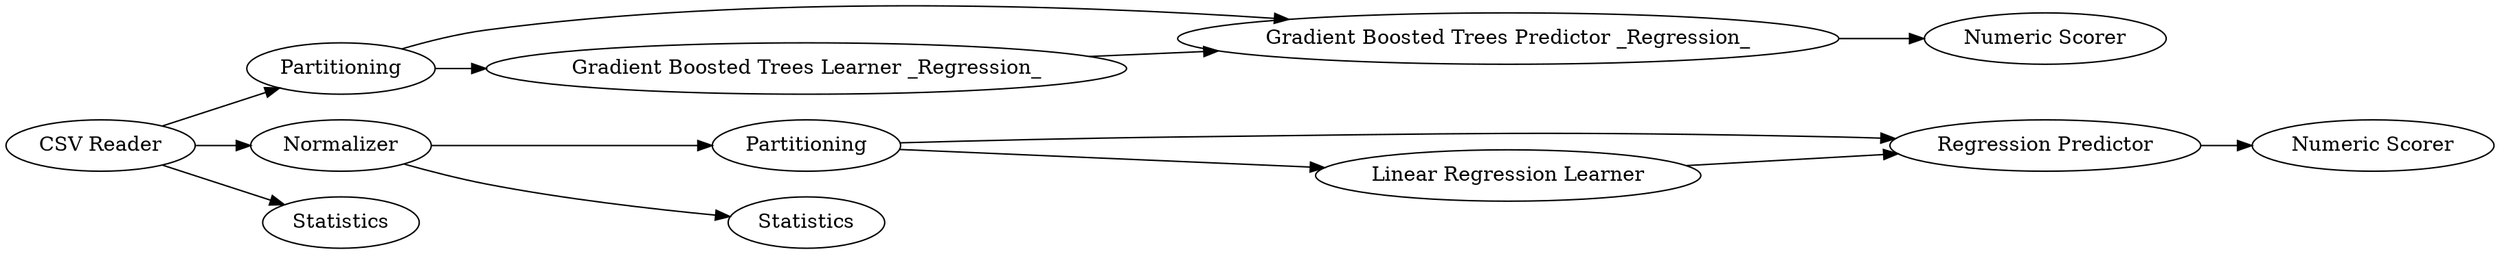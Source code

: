 digraph {
	"1522852019585422494_1619" [label="Gradient Boosted Trees Predictor _Regression_"]
	"1522852019585422494_1620" [label="Numeric Scorer"]
	"1522852019585422494_57" [label="Regression Predictor"]
	"1522852019585422494_1" [label="CSV Reader"]
	"1522852019585422494_1616" [label="Gradient Boosted Trees Learner _Regression_"]
	"1522852019585422494_1618" [label=Partitioning]
	"1522852019585422494_1614" [label=Partitioning]
	"1522852019585422494_1615" [label=Normalizer]
	"1522852019585422494_72" [label="Numeric Scorer"]
	"1522852019585422494_56" [label="Linear Regression Learner"]
	"1522852019585422494_3" [label=Statistics]
	"1522852019585422494_4" [label=Statistics]
	"1522852019585422494_1618" -> "1522852019585422494_1616"
	"1522852019585422494_1" -> "1522852019585422494_3"
	"1522852019585422494_1" -> "1522852019585422494_1618"
	"1522852019585422494_1614" -> "1522852019585422494_56"
	"1522852019585422494_1616" -> "1522852019585422494_1619"
	"1522852019585422494_1615" -> "1522852019585422494_1614"
	"1522852019585422494_1619" -> "1522852019585422494_1620"
	"1522852019585422494_1615" -> "1522852019585422494_4"
	"1522852019585422494_57" -> "1522852019585422494_72"
	"1522852019585422494_1614" -> "1522852019585422494_57"
	"1522852019585422494_56" -> "1522852019585422494_57"
	"1522852019585422494_1618" -> "1522852019585422494_1619"
	"1522852019585422494_1" -> "1522852019585422494_1615"
	rankdir=LR
}
